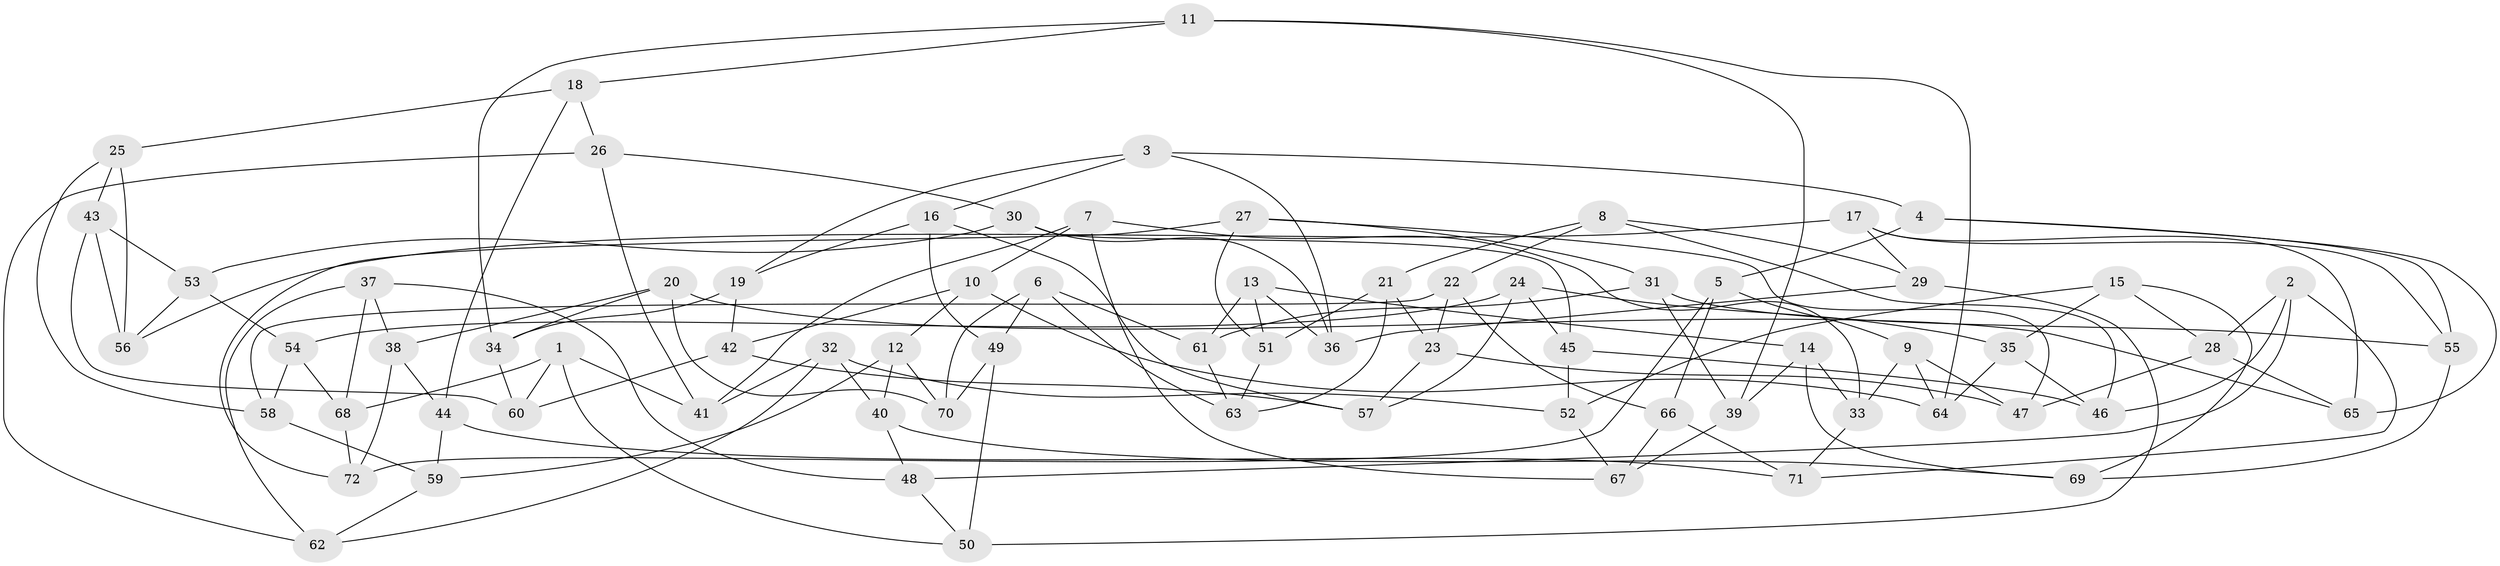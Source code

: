 // coarse degree distribution, {4: 0.5348837209302325, 8: 0.046511627906976744, 6: 0.2558139534883721, 12: 0.06976744186046512, 5: 0.023255813953488372, 3: 0.06976744186046512}
// Generated by graph-tools (version 1.1) at 2025/20/03/04/25 18:20:48]
// undirected, 72 vertices, 144 edges
graph export_dot {
graph [start="1"]
  node [color=gray90,style=filled];
  1;
  2;
  3;
  4;
  5;
  6;
  7;
  8;
  9;
  10;
  11;
  12;
  13;
  14;
  15;
  16;
  17;
  18;
  19;
  20;
  21;
  22;
  23;
  24;
  25;
  26;
  27;
  28;
  29;
  30;
  31;
  32;
  33;
  34;
  35;
  36;
  37;
  38;
  39;
  40;
  41;
  42;
  43;
  44;
  45;
  46;
  47;
  48;
  49;
  50;
  51;
  52;
  53;
  54;
  55;
  56;
  57;
  58;
  59;
  60;
  61;
  62;
  63;
  64;
  65;
  66;
  67;
  68;
  69;
  70;
  71;
  72;
  1 -- 68;
  1 -- 41;
  1 -- 60;
  1 -- 50;
  2 -- 48;
  2 -- 28;
  2 -- 46;
  2 -- 71;
  3 -- 4;
  3 -- 19;
  3 -- 36;
  3 -- 16;
  4 -- 65;
  4 -- 5;
  4 -- 55;
  5 -- 9;
  5 -- 66;
  5 -- 72;
  6 -- 70;
  6 -- 61;
  6 -- 63;
  6 -- 49;
  7 -- 67;
  7 -- 33;
  7 -- 41;
  7 -- 10;
  8 -- 29;
  8 -- 22;
  8 -- 21;
  8 -- 46;
  9 -- 33;
  9 -- 64;
  9 -- 47;
  10 -- 64;
  10 -- 12;
  10 -- 42;
  11 -- 39;
  11 -- 34;
  11 -- 64;
  11 -- 18;
  12 -- 70;
  12 -- 59;
  12 -- 40;
  13 -- 14;
  13 -- 36;
  13 -- 51;
  13 -- 61;
  14 -- 33;
  14 -- 69;
  14 -- 39;
  15 -- 69;
  15 -- 35;
  15 -- 52;
  15 -- 28;
  16 -- 19;
  16 -- 57;
  16 -- 49;
  17 -- 65;
  17 -- 56;
  17 -- 55;
  17 -- 29;
  18 -- 26;
  18 -- 25;
  18 -- 44;
  19 -- 34;
  19 -- 42;
  20 -- 70;
  20 -- 34;
  20 -- 65;
  20 -- 38;
  21 -- 51;
  21 -- 63;
  21 -- 23;
  22 -- 66;
  22 -- 58;
  22 -- 23;
  23 -- 57;
  23 -- 47;
  24 -- 45;
  24 -- 57;
  24 -- 35;
  24 -- 54;
  25 -- 58;
  25 -- 43;
  25 -- 56;
  26 -- 41;
  26 -- 30;
  26 -- 62;
  27 -- 47;
  27 -- 31;
  27 -- 51;
  27 -- 72;
  28 -- 65;
  28 -- 47;
  29 -- 50;
  29 -- 36;
  30 -- 45;
  30 -- 36;
  30 -- 53;
  31 -- 61;
  31 -- 55;
  31 -- 39;
  32 -- 40;
  32 -- 41;
  32 -- 52;
  32 -- 62;
  33 -- 71;
  34 -- 60;
  35 -- 64;
  35 -- 46;
  37 -- 48;
  37 -- 38;
  37 -- 68;
  37 -- 62;
  38 -- 72;
  38 -- 44;
  39 -- 67;
  40 -- 69;
  40 -- 48;
  42 -- 60;
  42 -- 57;
  43 -- 53;
  43 -- 56;
  43 -- 60;
  44 -- 59;
  44 -- 71;
  45 -- 46;
  45 -- 52;
  48 -- 50;
  49 -- 70;
  49 -- 50;
  51 -- 63;
  52 -- 67;
  53 -- 54;
  53 -- 56;
  54 -- 68;
  54 -- 58;
  55 -- 69;
  58 -- 59;
  59 -- 62;
  61 -- 63;
  66 -- 71;
  66 -- 67;
  68 -- 72;
}
